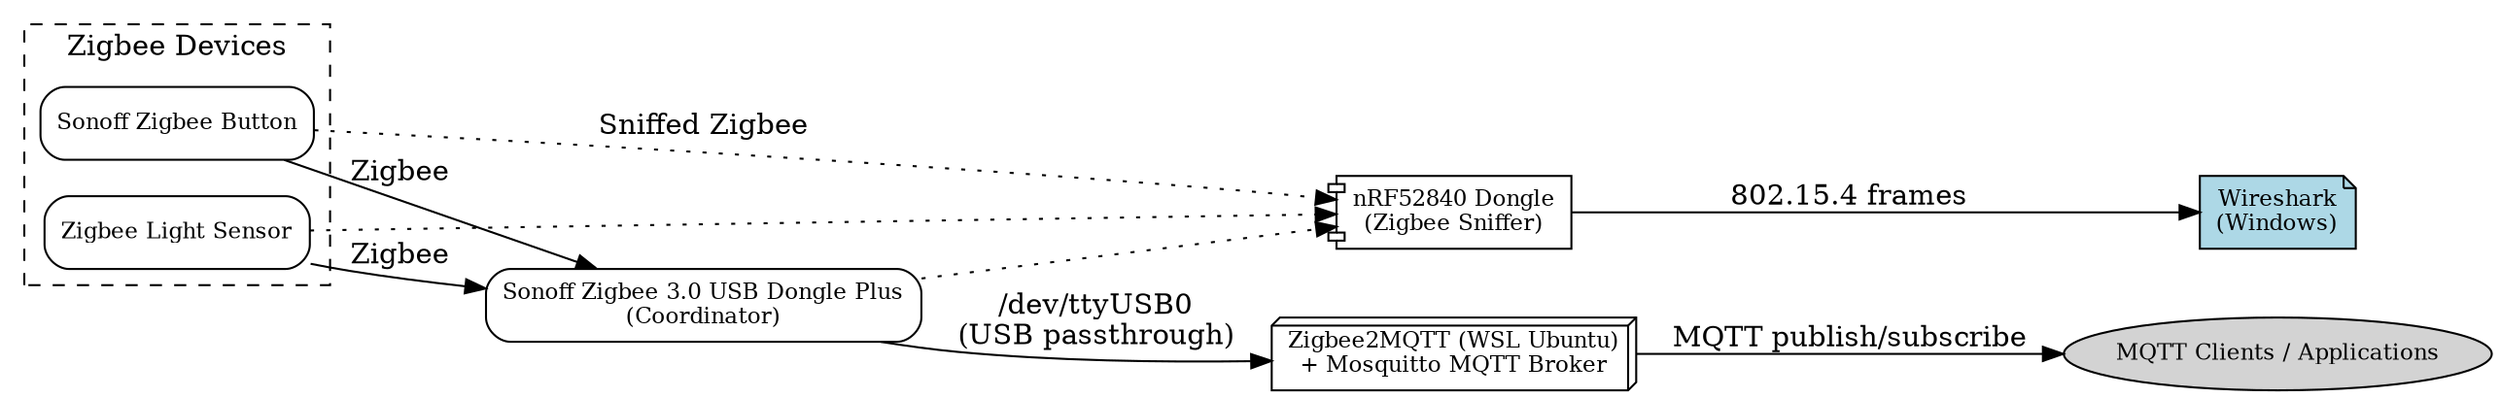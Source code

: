 digraph ZigbeeTopology {
    rankdir=LR;
    node [shape=box, style=rounded, fontsize=11];

    subgraph cluster_devices {
        label="Zigbee Devices";
        style=dashed;
        button [label="Sonoff Zigbee Button"];
        sensor [label="Zigbee Light Sensor"];
    }

    coordinator [label="Sonoff Zigbee 3.0 USB Dongle Plus\n(Coordinator)"];
    z2m [label="Zigbee2MQTT (WSL Ubuntu)\n+ Mosquitto MQTT Broker", shape=box3d];
    apps [label="MQTT Clients / Applications", shape=ellipse, style=filled, fillcolor=lightgrey];

    sniffer [label="nRF52840 Dongle\n(Zigbee Sniffer)", shape=component];
    wireshark [label="Wireshark\n(Windows)", shape=note, style=filled, fillcolor=lightblue];

    // Zigbee network
    button -> coordinator [label="Zigbee"];
    sensor -> coordinator [label="Zigbee"];

    // Coordinator connection
    coordinator -> z2m [label="/dev/ttyUSB0\n(USB passthrough)"];

    // MQTT flow
    z2m -> apps [label="MQTT publish/subscribe"];

    // Sniffer side
    button -> sniffer [style=dotted, label="Sniffed Zigbee"];
    sensor -> sniffer [style=dotted];
    coordinator -> sniffer [style=dotted];

    sniffer -> wireshark [label="802.15.4 frames"];
}
